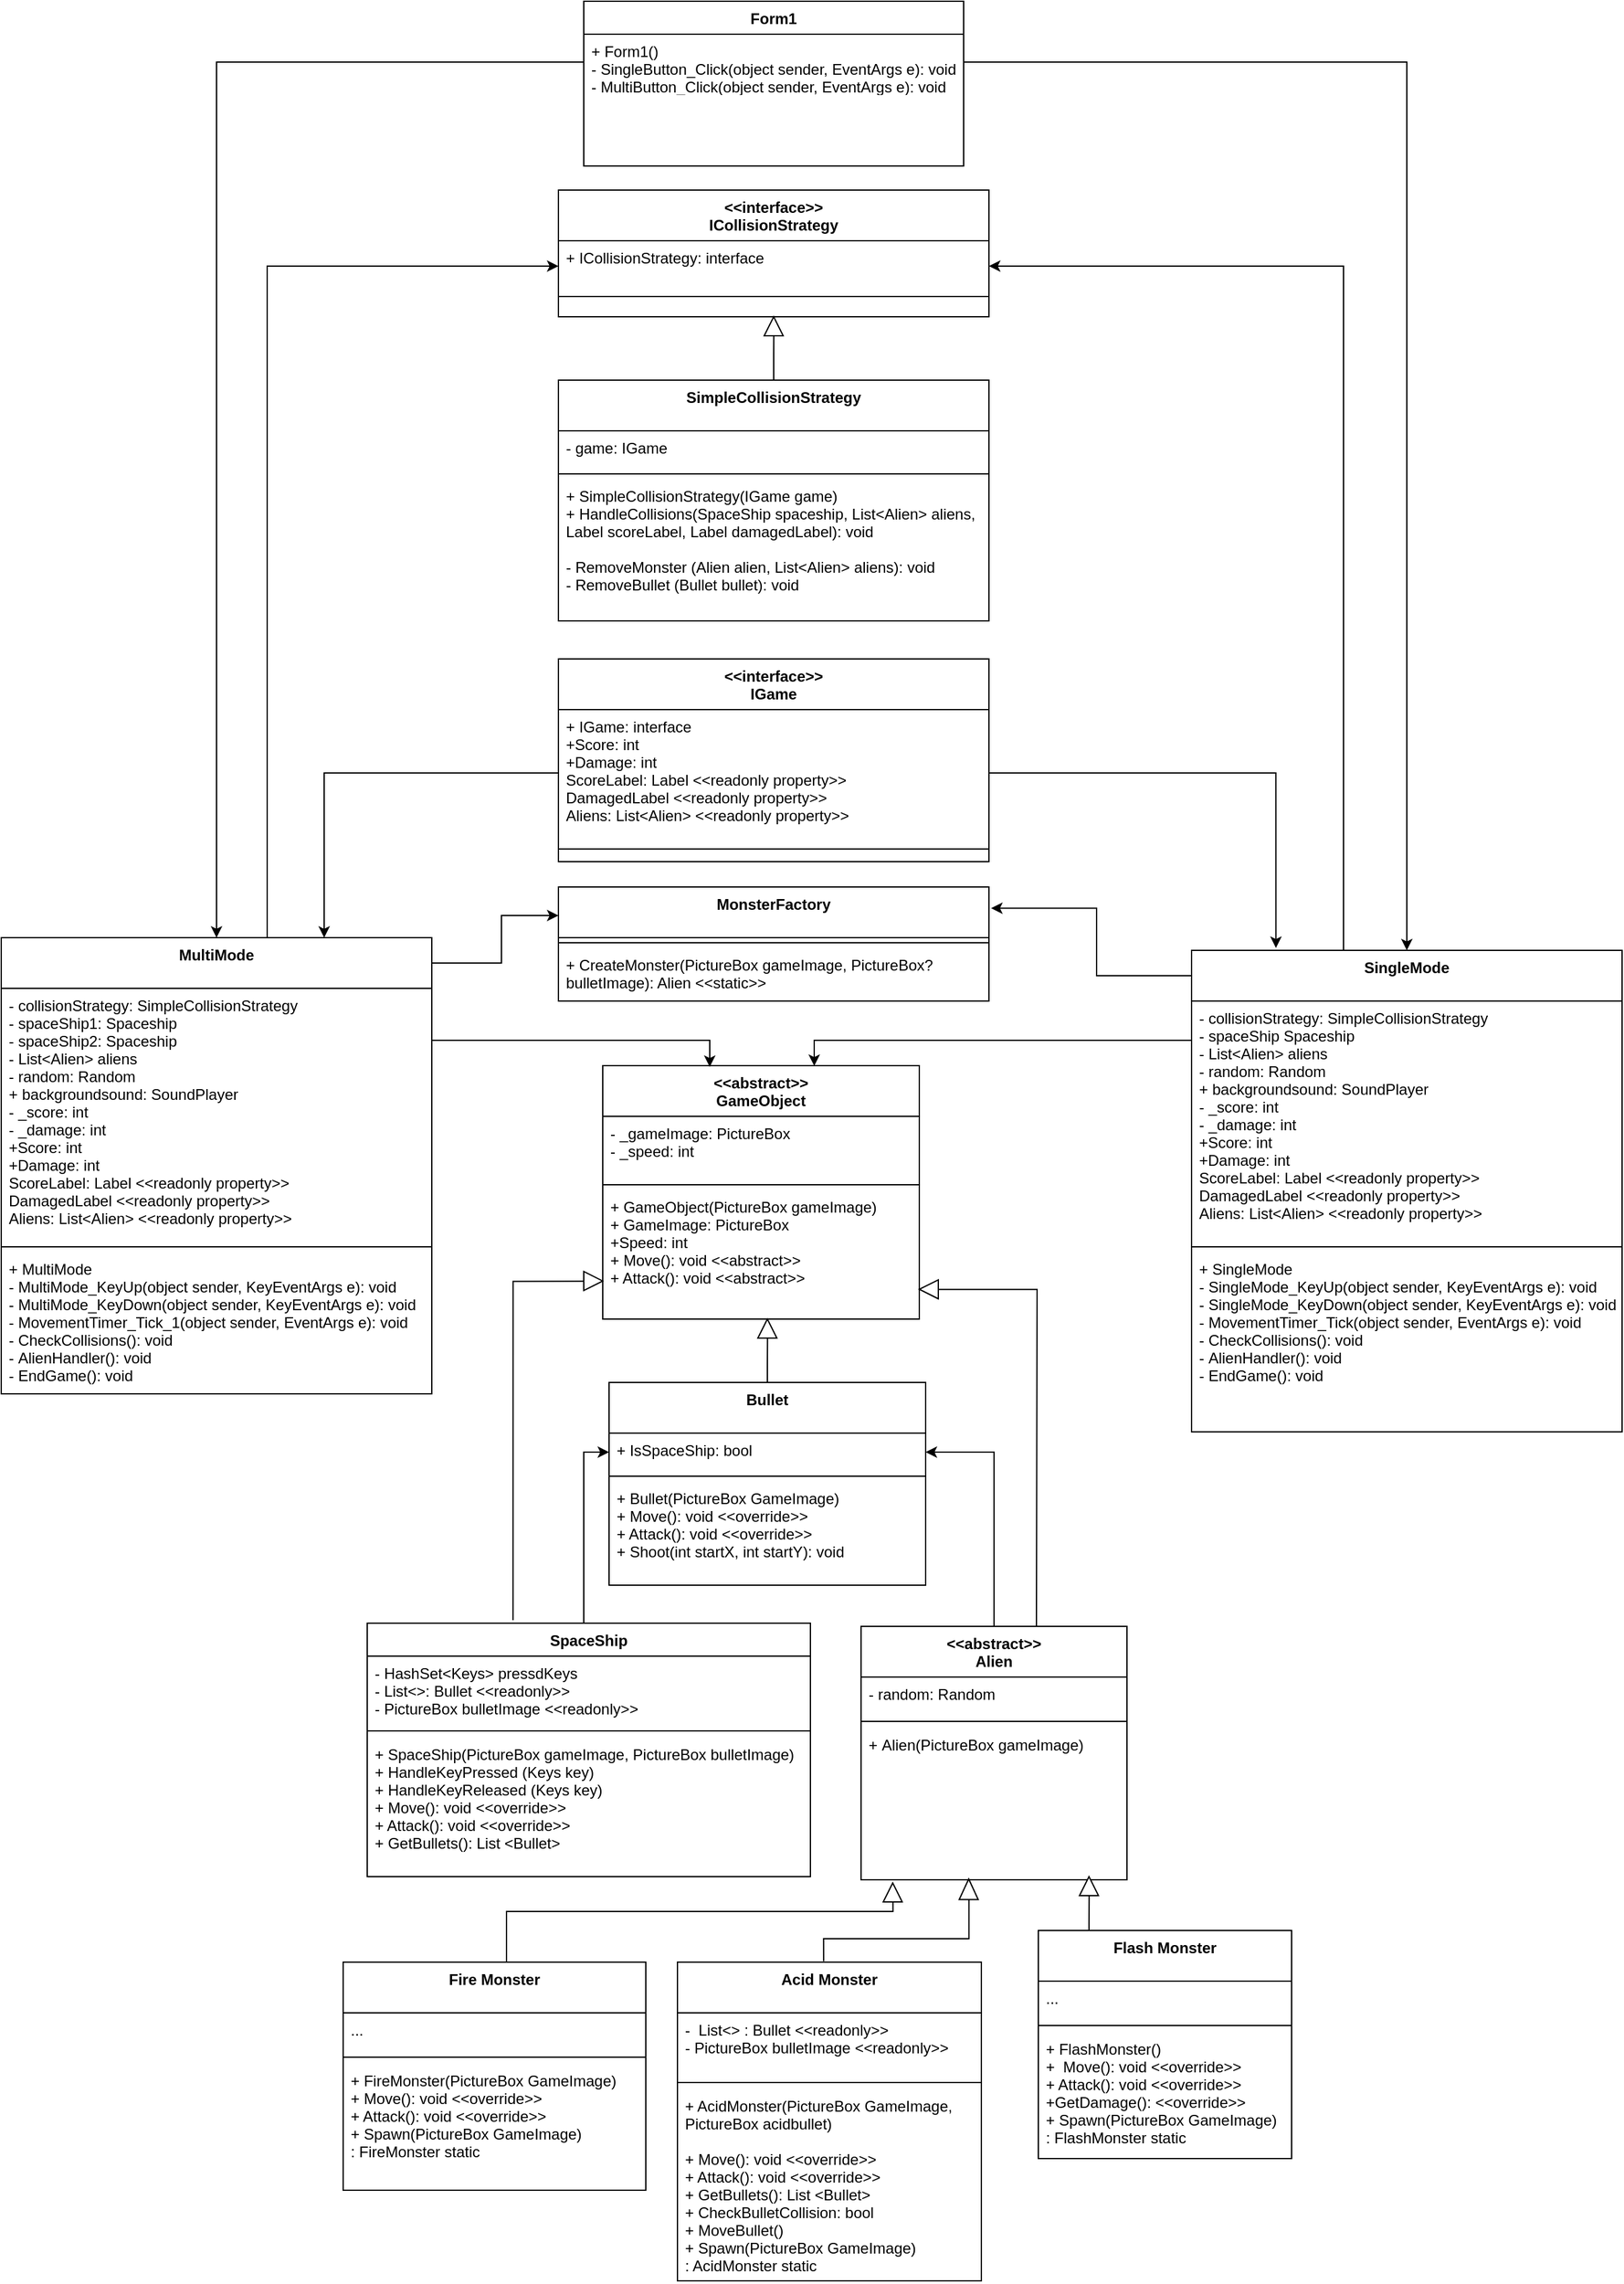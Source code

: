 <mxfile version="21.8.2" type="device">
  <diagram id="C5RBs43oDa-KdzZeNtuy" name="Page-1">
    <mxGraphModel dx="4513" dy="2943" grid="1" gridSize="10" guides="1" tooltips="1" connect="1" arrows="1" fold="1" page="1" pageScale="1" pageWidth="827" pageHeight="1169" math="0" shadow="0">
      <root>
        <mxCell id="WIyWlLk6GJQsqaUBKTNV-0" />
        <mxCell id="WIyWlLk6GJQsqaUBKTNV-1" parent="WIyWlLk6GJQsqaUBKTNV-0" />
        <mxCell id="sDGdbBVUXVbVyXI5Nuug-5" style="edgeStyle=orthogonalEdgeStyle;rounded=0;orthogonalLoop=1;jettySize=auto;html=1;" parent="WIyWlLk6GJQsqaUBKTNV-1" source="zkfFHV4jXpPFQw0GAbJ--0" target="sDGdbBVUXVbVyXI5Nuug-2" edge="1">
          <mxGeometry relative="1" as="geometry">
            <Array as="points">
              <mxPoint x="240" y="496" />
            </Array>
          </mxGeometry>
        </mxCell>
        <mxCell id="zkfFHV4jXpPFQw0GAbJ--0" value="SpaceShip" style="swimlane;fontStyle=1;align=center;verticalAlign=top;childLayout=stackLayout;horizontal=1;startSize=26;horizontalStack=0;resizeParent=1;resizeLast=0;collapsible=1;marginBottom=0;rounded=0;shadow=0;strokeWidth=1;" parent="WIyWlLk6GJQsqaUBKTNV-1" vertex="1">
          <mxGeometry x="69" y="631" width="350" height="200" as="geometry">
            <mxRectangle x="230" y="140" width="160" height="26" as="alternateBounds" />
          </mxGeometry>
        </mxCell>
        <mxCell id="zkfFHV4jXpPFQw0GAbJ--1" value="- HashSet&lt;Keys&gt; pressdKeys&#xa;- List&lt;&gt;: Bullet &lt;&lt;readonly&gt;&gt;&#xa;- PictureBox bulletImage &lt;&lt;readonly&gt;&gt;" style="text;align=left;verticalAlign=top;spacingLeft=4;spacingRight=4;overflow=hidden;rotatable=0;points=[[0,0.5],[1,0.5]];portConstraint=eastwest;" parent="zkfFHV4jXpPFQw0GAbJ--0" vertex="1">
          <mxGeometry y="26" width="350" height="54" as="geometry" />
        </mxCell>
        <mxCell id="zkfFHV4jXpPFQw0GAbJ--4" value="" style="line;html=1;strokeWidth=1;align=left;verticalAlign=middle;spacingTop=-1;spacingLeft=3;spacingRight=3;rotatable=0;labelPosition=right;points=[];portConstraint=eastwest;" parent="zkfFHV4jXpPFQw0GAbJ--0" vertex="1">
          <mxGeometry y="80" width="350" height="10" as="geometry" />
        </mxCell>
        <mxCell id="zkfFHV4jXpPFQw0GAbJ--5" value="+ SpaceShip(PictureBox gameImage, PictureBox bulletImage)&#xa;+ HandleKeyPressed (Keys key)&#xa;+ HandleKeyReleased (Keys key)&#xa;+ Move(): void &lt;&lt;override&gt;&gt;&#xa;+ Attack(): void &lt;&lt;override&gt;&gt;&#xa;+ GetBullets(): List &lt;Bullet&gt;&#xa;&#xa;" style="text;align=left;verticalAlign=top;spacingLeft=4;spacingRight=4;overflow=hidden;rotatable=0;points=[[0,0.5],[1,0.5]];portConstraint=eastwest;" parent="zkfFHV4jXpPFQw0GAbJ--0" vertex="1">
          <mxGeometry y="90" width="350" height="110" as="geometry" />
        </mxCell>
        <mxCell id="_6Rloa92UqL3oL81wmdt-4" value="&lt;&lt;abstract&gt;&gt;&#xa;GameObject" style="swimlane;fontStyle=1;align=center;verticalAlign=top;childLayout=stackLayout;horizontal=1;startSize=40;horizontalStack=0;resizeParent=1;resizeLast=0;collapsible=1;marginBottom=0;rounded=0;shadow=0;strokeWidth=1;" parent="WIyWlLk6GJQsqaUBKTNV-1" vertex="1">
          <mxGeometry x="255" y="191" width="250" height="200" as="geometry">
            <mxRectangle x="230" y="140" width="160" height="26" as="alternateBounds" />
          </mxGeometry>
        </mxCell>
        <mxCell id="_6Rloa92UqL3oL81wmdt-5" value="- _gameImage: PictureBox&#xa;- _speed: int" style="text;align=left;verticalAlign=top;spacingLeft=4;spacingRight=4;overflow=hidden;rotatable=0;points=[[0,0.5],[1,0.5]];portConstraint=eastwest;" parent="_6Rloa92UqL3oL81wmdt-4" vertex="1">
          <mxGeometry y="40" width="250" height="50" as="geometry" />
        </mxCell>
        <mxCell id="_6Rloa92UqL3oL81wmdt-6" value="" style="line;html=1;strokeWidth=1;align=left;verticalAlign=middle;spacingTop=-1;spacingLeft=3;spacingRight=3;rotatable=0;labelPosition=right;points=[];portConstraint=eastwest;" parent="_6Rloa92UqL3oL81wmdt-4" vertex="1">
          <mxGeometry y="90" width="250" height="8" as="geometry" />
        </mxCell>
        <mxCell id="_6Rloa92UqL3oL81wmdt-7" value="+ GameObject(PictureBox gameImage)&#xa;+ GameImage: PictureBox&#xa;+Speed: int&#xa;+ Move(): void &lt;&lt;abstract&gt;&gt;&#xa;+ Attack(): void &lt;&lt;abstract&gt;&gt;" style="text;align=left;verticalAlign=top;spacingLeft=4;spacingRight=4;overflow=hidden;rotatable=0;points=[[0,0.5],[1,0.5]];portConstraint=eastwest;" parent="_6Rloa92UqL3oL81wmdt-4" vertex="1">
          <mxGeometry y="98" width="250" height="102" as="geometry" />
        </mxCell>
        <mxCell id="sDGdbBVUXVbVyXI5Nuug-6" style="edgeStyle=orthogonalEdgeStyle;rounded=0;orthogonalLoop=1;jettySize=auto;html=1;entryX=1;entryY=0.5;entryDx=0;entryDy=0;" parent="WIyWlLk6GJQsqaUBKTNV-1" source="_6Rloa92UqL3oL81wmdt-25" target="sDGdbBVUXVbVyXI5Nuug-2" edge="1">
          <mxGeometry relative="1" as="geometry" />
        </mxCell>
        <mxCell id="_6Rloa92UqL3oL81wmdt-25" value="&lt;&lt;abstract&gt;&gt;&#xa;Alien" style="swimlane;fontStyle=1;align=center;verticalAlign=top;childLayout=stackLayout;horizontal=1;startSize=40;horizontalStack=0;resizeParent=1;resizeLast=0;collapsible=1;marginBottom=0;rounded=0;shadow=0;strokeWidth=1;" parent="WIyWlLk6GJQsqaUBKTNV-1" vertex="1">
          <mxGeometry x="459" y="633.5" width="210" height="200" as="geometry">
            <mxRectangle x="230" y="140" width="160" height="26" as="alternateBounds" />
          </mxGeometry>
        </mxCell>
        <mxCell id="_6Rloa92UqL3oL81wmdt-26" value="- random: Random" style="text;align=left;verticalAlign=top;spacingLeft=4;spacingRight=4;overflow=hidden;rotatable=0;points=[[0,0.5],[1,0.5]];portConstraint=eastwest;" parent="_6Rloa92UqL3oL81wmdt-25" vertex="1">
          <mxGeometry y="40" width="210" height="30" as="geometry" />
        </mxCell>
        <mxCell id="_6Rloa92UqL3oL81wmdt-27" value="" style="line;html=1;strokeWidth=1;align=left;verticalAlign=middle;spacingTop=-1;spacingLeft=3;spacingRight=3;rotatable=0;labelPosition=right;points=[];portConstraint=eastwest;" parent="_6Rloa92UqL3oL81wmdt-25" vertex="1">
          <mxGeometry y="70" width="210" height="10" as="geometry" />
        </mxCell>
        <mxCell id="_6Rloa92UqL3oL81wmdt-28" value="+ Alien(PictureBox gameImage)&#xa; &#xa;" style="text;align=left;verticalAlign=top;spacingLeft=4;spacingRight=4;overflow=hidden;rotatable=0;points=[[0,0.5],[1,0.5]];portConstraint=eastwest;" parent="_6Rloa92UqL3oL81wmdt-25" vertex="1">
          <mxGeometry y="80" width="210" height="110" as="geometry" />
        </mxCell>
        <mxCell id="_6Rloa92UqL3oL81wmdt-34" value="Acid Monster" style="swimlane;fontStyle=1;align=center;verticalAlign=top;childLayout=stackLayout;horizontal=1;startSize=40;horizontalStack=0;resizeParent=1;resizeLast=0;collapsible=1;marginBottom=0;rounded=0;shadow=0;strokeWidth=1;" parent="WIyWlLk6GJQsqaUBKTNV-1" vertex="1">
          <mxGeometry x="314" y="898.5" width="240" height="251.5" as="geometry">
            <mxRectangle x="230" y="140" width="160" height="26" as="alternateBounds" />
          </mxGeometry>
        </mxCell>
        <mxCell id="_6Rloa92UqL3oL81wmdt-35" value="-  List&lt;&gt; : Bullet &lt;&lt;readonly&gt;&gt;&#xa;- PictureBox bulletImage &lt;&lt;readonly&gt;&gt;" style="text;align=left;verticalAlign=top;spacingLeft=4;spacingRight=4;overflow=hidden;rotatable=0;points=[[0,0.5],[1,0.5]];portConstraint=eastwest;" parent="_6Rloa92UqL3oL81wmdt-34" vertex="1">
          <mxGeometry y="40" width="240" height="50" as="geometry" />
        </mxCell>
        <mxCell id="_6Rloa92UqL3oL81wmdt-36" value="" style="line;html=1;strokeWidth=1;align=left;verticalAlign=middle;spacingTop=-1;spacingLeft=3;spacingRight=3;rotatable=0;labelPosition=right;points=[];portConstraint=eastwest;" parent="_6Rloa92UqL3oL81wmdt-34" vertex="1">
          <mxGeometry y="90" width="240" height="10" as="geometry" />
        </mxCell>
        <mxCell id="_6Rloa92UqL3oL81wmdt-37" value="+ AcidMonster(PictureBox GameImage, &#xa;PictureBox acidbullet)&#xa;&#xa;+ Move(): void &lt;&lt;override&gt;&gt;&#xa;+ Attack(): void &lt;&lt;override&gt;&gt;&#xa;+ GetBullets(): List &lt;Bullet&gt;&#xa;+ CheckBulletCollision: bool&#xa;+ MoveBullet()&#xa;+ Spawn(PictureBox GameImage)&#xa;: AcidMonster static" style="text;align=left;verticalAlign=top;spacingLeft=4;spacingRight=4;overflow=hidden;rotatable=0;points=[[0,0.5],[1,0.5]];portConstraint=eastwest;" parent="_6Rloa92UqL3oL81wmdt-34" vertex="1">
          <mxGeometry y="100" width="240" height="150" as="geometry" />
        </mxCell>
        <mxCell id="_6Rloa92UqL3oL81wmdt-38" value="Flash Monster" style="swimlane;fontStyle=1;align=center;verticalAlign=top;childLayout=stackLayout;horizontal=1;startSize=40;horizontalStack=0;resizeParent=1;resizeLast=0;collapsible=1;marginBottom=0;rounded=0;shadow=0;strokeWidth=1;" parent="WIyWlLk6GJQsqaUBKTNV-1" vertex="1">
          <mxGeometry x="599" y="873.5" width="200" height="180" as="geometry">
            <mxRectangle x="230" y="140" width="160" height="26" as="alternateBounds" />
          </mxGeometry>
        </mxCell>
        <mxCell id="_6Rloa92UqL3oL81wmdt-39" value="..." style="text;align=left;verticalAlign=top;spacingLeft=4;spacingRight=4;overflow=hidden;rotatable=0;points=[[0,0.5],[1,0.5]];portConstraint=eastwest;" parent="_6Rloa92UqL3oL81wmdt-38" vertex="1">
          <mxGeometry y="40" width="200" height="30" as="geometry" />
        </mxCell>
        <mxCell id="_6Rloa92UqL3oL81wmdt-40" value="" style="line;html=1;strokeWidth=1;align=left;verticalAlign=middle;spacingTop=-1;spacingLeft=3;spacingRight=3;rotatable=0;labelPosition=right;points=[];portConstraint=eastwest;" parent="_6Rloa92UqL3oL81wmdt-38" vertex="1">
          <mxGeometry y="70" width="200" height="10" as="geometry" />
        </mxCell>
        <mxCell id="_6Rloa92UqL3oL81wmdt-41" value="+ FlashMonster()&#xa;+  Move(): void &lt;&lt;override&gt;&gt;&#xa;+ Attack(): void &lt;&lt;override&gt;&gt;&#xa;+GetDamage(): &lt;&lt;override&gt;&gt;&#xa;+ Spawn(PictureBox GameImage)&#xa;: FlashMonster static&#xa; &#xa;" style="text;align=left;verticalAlign=top;spacingLeft=4;spacingRight=4;overflow=hidden;rotatable=0;points=[[0,0.5],[1,0.5]];portConstraint=eastwest;" parent="_6Rloa92UqL3oL81wmdt-38" vertex="1">
          <mxGeometry y="80" width="200" height="100" as="geometry" />
        </mxCell>
        <mxCell id="_6Rloa92UqL3oL81wmdt-42" value="Fire Monster" style="swimlane;fontStyle=1;align=center;verticalAlign=top;childLayout=stackLayout;horizontal=1;startSize=40;horizontalStack=0;resizeParent=1;resizeLast=0;collapsible=1;marginBottom=0;rounded=0;shadow=0;strokeWidth=1;" parent="WIyWlLk6GJQsqaUBKTNV-1" vertex="1">
          <mxGeometry x="50" y="898.5" width="239" height="180" as="geometry">
            <mxRectangle x="230" y="140" width="160" height="26" as="alternateBounds" />
          </mxGeometry>
        </mxCell>
        <mxCell id="_6Rloa92UqL3oL81wmdt-43" value="..." style="text;align=left;verticalAlign=top;spacingLeft=4;spacingRight=4;overflow=hidden;rotatable=0;points=[[0,0.5],[1,0.5]];portConstraint=eastwest;" parent="_6Rloa92UqL3oL81wmdt-42" vertex="1">
          <mxGeometry y="40" width="239" height="30" as="geometry" />
        </mxCell>
        <mxCell id="_6Rloa92UqL3oL81wmdt-44" value="" style="line;html=1;strokeWidth=1;align=left;verticalAlign=middle;spacingTop=-1;spacingLeft=3;spacingRight=3;rotatable=0;labelPosition=right;points=[];portConstraint=eastwest;" parent="_6Rloa92UqL3oL81wmdt-42" vertex="1">
          <mxGeometry y="70" width="239" height="10" as="geometry" />
        </mxCell>
        <mxCell id="_6Rloa92UqL3oL81wmdt-45" value="+ FireMonster(PictureBox GameImage)&#xa;+ Move(): void &lt;&lt;override&gt;&gt;&#xa;+ Attack(): void &lt;&lt;override&gt;&gt;&#xa;+ Spawn(PictureBox GameImage)&#xa;: FireMonster static" style="text;align=left;verticalAlign=top;spacingLeft=4;spacingRight=4;overflow=hidden;rotatable=0;points=[[0,0.5],[1,0.5]];portConstraint=eastwest;" parent="_6Rloa92UqL3oL81wmdt-42" vertex="1">
          <mxGeometry y="80" width="239" height="100" as="geometry" />
        </mxCell>
        <mxCell id="bsC8WfU2Xr_kG-LR6iMm-2" value="Form1" style="swimlane;fontStyle=1;align=center;verticalAlign=top;childLayout=stackLayout;horizontal=1;startSize=26;horizontalStack=0;resizeParent=1;resizeLast=0;collapsible=1;marginBottom=0;rounded=0;shadow=0;strokeWidth=1;" parent="WIyWlLk6GJQsqaUBKTNV-1" vertex="1">
          <mxGeometry x="240" y="-649" width="300" height="130" as="geometry">
            <mxRectangle x="230" y="140" width="160" height="26" as="alternateBounds" />
          </mxGeometry>
        </mxCell>
        <mxCell id="bsC8WfU2Xr_kG-LR6iMm-5" value="+ Form1()&#xa;- SingleButton_Click(object sender, EventArgs e): void&#xa;- MultiButton_Click(object sender, EventArgs e): void" style="text;align=left;verticalAlign=top;spacingLeft=4;spacingRight=4;overflow=hidden;rotatable=0;points=[[0,0.5],[1,0.5]];portConstraint=eastwest;" parent="bsC8WfU2Xr_kG-LR6iMm-2" vertex="1">
          <mxGeometry y="26" width="300" height="44" as="geometry" />
        </mxCell>
        <mxCell id="bsC8WfU2Xr_kG-LR6iMm-12" style="edgeStyle=orthogonalEdgeStyle;rounded=0;orthogonalLoop=1;jettySize=auto;html=1;entryX=0.741;entryY=0.513;entryDx=0;entryDy=0;entryPerimeter=0;exitX=0.5;exitY=0;exitDx=0;exitDy=0;" parent="WIyWlLk6GJQsqaUBKTNV-1" source="_6Rloa92UqL3oL81wmdt-42" target="bsC8WfU2Xr_kG-LR6iMm-8" edge="1">
          <mxGeometry relative="1" as="geometry">
            <Array as="points">
              <mxPoint x="179" y="858.5" />
              <mxPoint x="484" y="858.5" />
            </Array>
          </mxGeometry>
        </mxCell>
        <mxCell id="bsC8WfU2Xr_kG-LR6iMm-8" value="" style="triangle;whiteSpace=wrap;html=1;rotation=-90;" parent="WIyWlLk6GJQsqaUBKTNV-1" vertex="1">
          <mxGeometry x="476.5" y="836" width="15" height="15" as="geometry" />
        </mxCell>
        <mxCell id="bsC8WfU2Xr_kG-LR6iMm-16" style="edgeStyle=orthogonalEdgeStyle;rounded=0;orthogonalLoop=1;jettySize=auto;html=1;entryX=0.741;entryY=0.513;entryDx=0;entryDy=0;entryPerimeter=0;exitX=0.481;exitY=-0.003;exitDx=0;exitDy=0;exitPerimeter=0;" parent="WIyWlLk6GJQsqaUBKTNV-1" source="_6Rloa92UqL3oL81wmdt-34" target="bsC8WfU2Xr_kG-LR6iMm-17" edge="1">
          <mxGeometry relative="1" as="geometry">
            <mxPoint x="389" y="873.5" as="sourcePoint" />
            <Array as="points">
              <mxPoint x="429" y="880" />
              <mxPoint x="544" y="880" />
            </Array>
          </mxGeometry>
        </mxCell>
        <mxCell id="bsC8WfU2Xr_kG-LR6iMm-17" value="" style="triangle;whiteSpace=wrap;html=1;rotation=-90;" parent="WIyWlLk6GJQsqaUBKTNV-1" vertex="1">
          <mxGeometry x="535.88" y="833.5" width="16.25" height="15" as="geometry" />
        </mxCell>
        <mxCell id="bsC8WfU2Xr_kG-LR6iMm-20" style="edgeStyle=orthogonalEdgeStyle;rounded=0;orthogonalLoop=1;jettySize=auto;html=1;entryX=0.741;entryY=0.513;entryDx=0;entryDy=0;entryPerimeter=0;" parent="WIyWlLk6GJQsqaUBKTNV-1" target="bsC8WfU2Xr_kG-LR6iMm-21" edge="1">
          <mxGeometry relative="1" as="geometry">
            <mxPoint x="639" y="873.51" as="sourcePoint" />
            <Array as="points">
              <mxPoint x="639" y="868.5" />
              <mxPoint x="639" y="853.5" />
            </Array>
          </mxGeometry>
        </mxCell>
        <mxCell id="bsC8WfU2Xr_kG-LR6iMm-21" value="" style="triangle;whiteSpace=wrap;html=1;rotation=-90;" parent="WIyWlLk6GJQsqaUBKTNV-1" vertex="1">
          <mxGeometry x="631.5" y="831" width="15" height="15" as="geometry" />
        </mxCell>
        <mxCell id="sDGdbBVUXVbVyXI5Nuug-1" value="Bullet" style="swimlane;fontStyle=1;align=center;verticalAlign=top;childLayout=stackLayout;horizontal=1;startSize=40;horizontalStack=0;resizeParent=1;resizeLast=0;collapsible=1;marginBottom=0;rounded=0;shadow=0;strokeWidth=1;" parent="WIyWlLk6GJQsqaUBKTNV-1" vertex="1">
          <mxGeometry x="260" y="441" width="250" height="160" as="geometry">
            <mxRectangle x="230" y="140" width="160" height="26" as="alternateBounds" />
          </mxGeometry>
        </mxCell>
        <mxCell id="sDGdbBVUXVbVyXI5Nuug-2" value="+ IsSpaceShip: bool" style="text;align=left;verticalAlign=top;spacingLeft=4;spacingRight=4;overflow=hidden;rotatable=0;points=[[0,0.5],[1,0.5]];portConstraint=eastwest;" parent="sDGdbBVUXVbVyXI5Nuug-1" vertex="1">
          <mxGeometry y="40" width="250" height="30" as="geometry" />
        </mxCell>
        <mxCell id="sDGdbBVUXVbVyXI5Nuug-3" value="" style="line;html=1;strokeWidth=1;align=left;verticalAlign=middle;spacingTop=-1;spacingLeft=3;spacingRight=3;rotatable=0;labelPosition=right;points=[];portConstraint=eastwest;" parent="sDGdbBVUXVbVyXI5Nuug-1" vertex="1">
          <mxGeometry y="70" width="250" height="8" as="geometry" />
        </mxCell>
        <mxCell id="sDGdbBVUXVbVyXI5Nuug-4" value="+ Bullet(PictureBox GameImage)&#xa;+ Move(): void &lt;&lt;override&gt;&gt;&#xa;+ Attack(): void &lt;&lt;override&gt;&gt;&#xa;+ Shoot(int startX, int startY): void " style="text;align=left;verticalAlign=top;spacingLeft=4;spacingRight=4;overflow=hidden;rotatable=0;points=[[0,0.5],[1,0.5]];portConstraint=eastwest;" parent="sDGdbBVUXVbVyXI5Nuug-1" vertex="1">
          <mxGeometry y="78" width="250" height="82" as="geometry" />
        </mxCell>
        <mxCell id="sDGdbBVUXVbVyXI5Nuug-7" style="edgeStyle=orthogonalEdgeStyle;rounded=0;orthogonalLoop=1;jettySize=auto;html=1;entryX=1.002;entryY=0.771;entryDx=0;entryDy=0;entryPerimeter=0;" parent="WIyWlLk6GJQsqaUBKTNV-1" target="_6Rloa92UqL3oL81wmdt-7" edge="1">
          <mxGeometry relative="1" as="geometry">
            <mxPoint x="597.5" y="633.5" as="sourcePoint" />
            <Array as="points">
              <mxPoint x="598" y="628" />
              <mxPoint x="598" y="628" />
              <mxPoint x="598" y="368" />
            </Array>
          </mxGeometry>
        </mxCell>
        <mxCell id="sDGdbBVUXVbVyXI5Nuug-8" value="" style="triangle;whiteSpace=wrap;html=1;rotation=-180;" parent="WIyWlLk6GJQsqaUBKTNV-1" vertex="1">
          <mxGeometry x="505" y="360" width="15" height="15" as="geometry" />
        </mxCell>
        <mxCell id="sDGdbBVUXVbVyXI5Nuug-10" style="edgeStyle=orthogonalEdgeStyle;rounded=0;orthogonalLoop=1;jettySize=auto;html=1;entryX=0.741;entryY=0.513;entryDx=0;entryDy=0;entryPerimeter=0;exitX=0.329;exitY=-0.012;exitDx=0;exitDy=0;exitPerimeter=0;" parent="WIyWlLk6GJQsqaUBKTNV-1" source="zkfFHV4jXpPFQw0GAbJ--0" target="sDGdbBVUXVbVyXI5Nuug-11" edge="1">
          <mxGeometry relative="1" as="geometry">
            <mxPoint x="179" y="396" as="sourcePoint" />
            <Array as="points">
              <mxPoint x="184" y="361" />
            </Array>
          </mxGeometry>
        </mxCell>
        <mxCell id="sDGdbBVUXVbVyXI5Nuug-11" value="" style="triangle;whiteSpace=wrap;html=1;rotation=0;" parent="WIyWlLk6GJQsqaUBKTNV-1" vertex="1">
          <mxGeometry x="240" y="353.49" width="15" height="15" as="geometry" />
        </mxCell>
        <mxCell id="sDGdbBVUXVbVyXI5Nuug-15" style="edgeStyle=orthogonalEdgeStyle;rounded=0;orthogonalLoop=1;jettySize=auto;html=1;entryX=0.741;entryY=0.513;entryDx=0;entryDy=0;entryPerimeter=0;exitX=0.52;exitY=0;exitDx=0;exitDy=0;exitPerimeter=0;" parent="WIyWlLk6GJQsqaUBKTNV-1" source="sDGdbBVUXVbVyXI5Nuug-1" target="sDGdbBVUXVbVyXI5Nuug-16" edge="1">
          <mxGeometry relative="1" as="geometry">
            <mxPoint x="385" y="433.51" as="sourcePoint" />
            <Array as="points">
              <mxPoint x="385" y="441" />
              <mxPoint x="385" y="428" />
            </Array>
          </mxGeometry>
        </mxCell>
        <mxCell id="sDGdbBVUXVbVyXI5Nuug-16" value="" style="triangle;whiteSpace=wrap;html=1;rotation=-90;" parent="WIyWlLk6GJQsqaUBKTNV-1" vertex="1">
          <mxGeometry x="377.5" y="391" width="15" height="15" as="geometry" />
        </mxCell>
        <mxCell id="cRg08VW6gXWlx21gm3cd-38" style="edgeStyle=orthogonalEdgeStyle;rounded=0;orthogonalLoop=1;jettySize=auto;html=1;entryX=1;entryY=0.5;entryDx=0;entryDy=0;" edge="1" parent="WIyWlLk6GJQsqaUBKTNV-1" source="w7zpUoc4K6m8q4nG2soi-2" target="cRg08VW6gXWlx21gm3cd-10">
          <mxGeometry relative="1" as="geometry">
            <Array as="points">
              <mxPoint x="840" y="-440" />
            </Array>
          </mxGeometry>
        </mxCell>
        <mxCell id="w7zpUoc4K6m8q4nG2soi-2" value="SingleMode" style="swimlane;fontStyle=1;align=center;verticalAlign=top;childLayout=stackLayout;horizontal=1;startSize=40;horizontalStack=0;resizeParent=1;resizeLast=0;collapsible=1;marginBottom=0;rounded=0;shadow=0;strokeWidth=1;" parent="WIyWlLk6GJQsqaUBKTNV-1" vertex="1">
          <mxGeometry x="720" y="100" width="340" height="380" as="geometry">
            <mxRectangle x="230" y="140" width="160" height="26" as="alternateBounds" />
          </mxGeometry>
        </mxCell>
        <mxCell id="w7zpUoc4K6m8q4nG2soi-3" value="- collisionStrategy: SimpleCollisionStrategy&#xa;- spaceShip Spaceship&#xa;- List&lt;Alien&gt; aliens&#xa;- random: Random&#xa;+ backgroundsound: SoundPlayer&#xa;- _score: int&#xa;- _damage: int&#xa;+Score: int&#xa;+Damage: int&#xa;ScoreLabel: Label &lt;&lt;readonly property&gt;&gt;&#xa;DamagedLabel &lt;&lt;readonly property&gt;&gt;&#xa;Aliens: List&lt;Alien&gt; &lt;&lt;readonly property&gt;&gt;" style="text;align=left;verticalAlign=top;spacingLeft=4;spacingRight=4;overflow=hidden;rotatable=0;points=[[0,0.5],[1,0.5]];portConstraint=eastwest;" parent="w7zpUoc4K6m8q4nG2soi-2" vertex="1">
          <mxGeometry y="40" width="340" height="190" as="geometry" />
        </mxCell>
        <mxCell id="w7zpUoc4K6m8q4nG2soi-4" value="" style="line;html=1;strokeWidth=1;align=left;verticalAlign=middle;spacingTop=-1;spacingLeft=3;spacingRight=3;rotatable=0;labelPosition=right;points=[];portConstraint=eastwest;" parent="w7zpUoc4K6m8q4nG2soi-2" vertex="1">
          <mxGeometry y="230" width="340" height="8" as="geometry" />
        </mxCell>
        <mxCell id="w7zpUoc4K6m8q4nG2soi-5" value="+ SingleMode&#xa;- SingleMode_KeyUp(object sender, KeyEventArgs e): void&#xa;- SingleMode_KeyDown(object sender, KeyEventArgs e): void&#xa;- MovementTimer_Tick(object sender, EventArgs e): void&#xa;- CheckCollisions(): void&#xa;- AlienHandler(): void&#xa;- EndGame(): void" style="text;align=left;verticalAlign=top;spacingLeft=4;spacingRight=4;overflow=hidden;rotatable=0;points=[[0,0.5],[1,0.5]];portConstraint=eastwest;" parent="w7zpUoc4K6m8q4nG2soi-2" vertex="1">
          <mxGeometry y="238" width="340" height="112" as="geometry" />
        </mxCell>
        <mxCell id="cRg08VW6gXWlx21gm3cd-35" style="edgeStyle=orthogonalEdgeStyle;rounded=0;orthogonalLoop=1;jettySize=auto;html=1;entryX=0;entryY=0.25;entryDx=0;entryDy=0;" edge="1" parent="WIyWlLk6GJQsqaUBKTNV-1" source="w7zpUoc4K6m8q4nG2soi-6" target="cRg08VW6gXWlx21gm3cd-18">
          <mxGeometry relative="1" as="geometry">
            <Array as="points">
              <mxPoint x="175" y="110" />
              <mxPoint x="175" y="73" />
            </Array>
          </mxGeometry>
        </mxCell>
        <mxCell id="cRg08VW6gXWlx21gm3cd-37" style="edgeStyle=orthogonalEdgeStyle;rounded=0;orthogonalLoop=1;jettySize=auto;html=1;" edge="1" parent="WIyWlLk6GJQsqaUBKTNV-1" source="w7zpUoc4K6m8q4nG2soi-6" target="cRg08VW6gXWlx21gm3cd-10">
          <mxGeometry relative="1" as="geometry">
            <Array as="points">
              <mxPoint x="-10" y="-440" />
            </Array>
          </mxGeometry>
        </mxCell>
        <mxCell id="w7zpUoc4K6m8q4nG2soi-6" value="MultiMode" style="swimlane;fontStyle=1;align=center;verticalAlign=top;childLayout=stackLayout;horizontal=1;startSize=40;horizontalStack=0;resizeParent=1;resizeLast=0;collapsible=1;marginBottom=0;rounded=0;shadow=0;strokeWidth=1;" parent="WIyWlLk6GJQsqaUBKTNV-1" vertex="1">
          <mxGeometry x="-220" y="90" width="340" height="360" as="geometry">
            <mxRectangle x="230" y="140" width="160" height="26" as="alternateBounds" />
          </mxGeometry>
        </mxCell>
        <mxCell id="w7zpUoc4K6m8q4nG2soi-7" value="- collisionStrategy: SimpleCollisionStrategy&#xa;- spaceShip1: Spaceship&#xa;- spaceShip2: Spaceship&#xa;- List&lt;Alien&gt; aliens&#xa;- random: Random&#xa;+ backgroundsound: SoundPlayer&#xa;- _score: int&#xa;- _damage: int&#xa;+Score: int&#xa;+Damage: int&#xa;ScoreLabel: Label &lt;&lt;readonly property&gt;&gt;&#xa;DamagedLabel &lt;&lt;readonly property&gt;&gt;&#xa;Aliens: List&lt;Alien&gt; &lt;&lt;readonly property&gt;&gt;" style="text;align=left;verticalAlign=top;spacingLeft=4;spacingRight=4;overflow=hidden;rotatable=0;points=[[0,0.5],[1,0.5]];portConstraint=eastwest;" parent="w7zpUoc4K6m8q4nG2soi-6" vertex="1">
          <mxGeometry y="40" width="340" height="200" as="geometry" />
        </mxCell>
        <mxCell id="w7zpUoc4K6m8q4nG2soi-8" value="" style="line;html=1;strokeWidth=1;align=left;verticalAlign=middle;spacingTop=-1;spacingLeft=3;spacingRight=3;rotatable=0;labelPosition=right;points=[];portConstraint=eastwest;" parent="w7zpUoc4K6m8q4nG2soi-6" vertex="1">
          <mxGeometry y="240" width="340" height="8" as="geometry" />
        </mxCell>
        <mxCell id="w7zpUoc4K6m8q4nG2soi-9" value="+ MultiMode&#xa;- MultiMode_KeyUp(object sender, KeyEventArgs e): void&#xa;- MultiMode_KeyDown(object sender, KeyEventArgs e): void&#xa;- MovementTimer_Tick_1(object sender, EventArgs e): void&#xa;- CheckCollisions(): void&#xa;- AlienHandler(): void&#xa;- EndGame(): void" style="text;align=left;verticalAlign=top;spacingLeft=4;spacingRight=4;overflow=hidden;rotatable=0;points=[[0,0.5],[1,0.5]];portConstraint=eastwest;" parent="w7zpUoc4K6m8q4nG2soi-6" vertex="1">
          <mxGeometry y="248" width="340" height="112" as="geometry" />
        </mxCell>
        <mxCell id="w7zpUoc4K6m8q4nG2soi-10" style="edgeStyle=orthogonalEdgeStyle;rounded=0;orthogonalLoop=1;jettySize=auto;html=1;entryX=0.338;entryY=0.005;entryDx=0;entryDy=0;entryPerimeter=0;" parent="WIyWlLk6GJQsqaUBKTNV-1" source="w7zpUoc4K6m8q4nG2soi-7" target="_6Rloa92UqL3oL81wmdt-4" edge="1">
          <mxGeometry relative="1" as="geometry">
            <Array as="points">
              <mxPoint x="340" y="171" />
            </Array>
          </mxGeometry>
        </mxCell>
        <mxCell id="w7zpUoc4K6m8q4nG2soi-12" style="edgeStyle=orthogonalEdgeStyle;rounded=0;orthogonalLoop=1;jettySize=auto;html=1;exitX=0;exitY=0.5;exitDx=0;exitDy=0;entryX=0.668;entryY=0.001;entryDx=0;entryDy=0;entryPerimeter=0;" parent="WIyWlLk6GJQsqaUBKTNV-1" source="w7zpUoc4K6m8q4nG2soi-3" target="_6Rloa92UqL3oL81wmdt-4" edge="1">
          <mxGeometry relative="1" as="geometry">
            <Array as="points">
              <mxPoint x="720" y="171" />
              <mxPoint x="422" y="171" />
            </Array>
          </mxGeometry>
        </mxCell>
        <mxCell id="w7zpUoc4K6m8q4nG2soi-13" style="edgeStyle=orthogonalEdgeStyle;rounded=0;orthogonalLoop=1;jettySize=auto;html=1;entryX=0.5;entryY=0;entryDx=0;entryDy=0;" parent="WIyWlLk6GJQsqaUBKTNV-1" source="bsC8WfU2Xr_kG-LR6iMm-5" target="w7zpUoc4K6m8q4nG2soi-6" edge="1">
          <mxGeometry relative="1" as="geometry" />
        </mxCell>
        <mxCell id="w7zpUoc4K6m8q4nG2soi-14" style="edgeStyle=orthogonalEdgeStyle;rounded=0;orthogonalLoop=1;jettySize=auto;html=1;entryX=0.5;entryY=0;entryDx=0;entryDy=0;" parent="WIyWlLk6GJQsqaUBKTNV-1" source="bsC8WfU2Xr_kG-LR6iMm-5" target="w7zpUoc4K6m8q4nG2soi-2" edge="1">
          <mxGeometry relative="1" as="geometry" />
        </mxCell>
        <mxCell id="cRg08VW6gXWlx21gm3cd-9" value="&lt;&lt;interface&gt;&gt;&#xa;ICollisionStrategy" style="swimlane;fontStyle=1;align=center;verticalAlign=top;childLayout=stackLayout;horizontal=1;startSize=40;horizontalStack=0;resizeParent=1;resizeLast=0;collapsible=1;marginBottom=0;rounded=0;shadow=0;strokeWidth=1;" vertex="1" parent="WIyWlLk6GJQsqaUBKTNV-1">
          <mxGeometry x="220" y="-500" width="340" height="100" as="geometry">
            <mxRectangle x="230" y="140" width="160" height="26" as="alternateBounds" />
          </mxGeometry>
        </mxCell>
        <mxCell id="cRg08VW6gXWlx21gm3cd-10" value="+ ICollisionStrategy: interface" style="text;align=left;verticalAlign=top;spacingLeft=4;spacingRight=4;overflow=hidden;rotatable=0;points=[[0,0.5],[1,0.5]];portConstraint=eastwest;" vertex="1" parent="cRg08VW6gXWlx21gm3cd-9">
          <mxGeometry y="40" width="340" height="40" as="geometry" />
        </mxCell>
        <mxCell id="cRg08VW6gXWlx21gm3cd-11" value="" style="line;html=1;strokeWidth=1;align=left;verticalAlign=middle;spacingTop=-1;spacingLeft=3;spacingRight=3;rotatable=0;labelPosition=right;points=[];portConstraint=eastwest;" vertex="1" parent="cRg08VW6gXWlx21gm3cd-9">
          <mxGeometry y="80" width="340" height="8" as="geometry" />
        </mxCell>
        <mxCell id="cRg08VW6gXWlx21gm3cd-15" value="&lt;&lt;interface&gt;&gt;&#xa;IGame" style="swimlane;fontStyle=1;align=center;verticalAlign=top;childLayout=stackLayout;horizontal=1;startSize=40;horizontalStack=0;resizeParent=1;resizeLast=0;collapsible=1;marginBottom=0;rounded=0;shadow=0;strokeWidth=1;" vertex="1" parent="WIyWlLk6GJQsqaUBKTNV-1">
          <mxGeometry x="220" y="-130" width="340" height="160" as="geometry">
            <mxRectangle x="230" y="140" width="160" height="26" as="alternateBounds" />
          </mxGeometry>
        </mxCell>
        <mxCell id="cRg08VW6gXWlx21gm3cd-16" value="+ IGame: interface&#xa;+Score: int&#xa;+Damage: int&#xa;ScoreLabel: Label &lt;&lt;readonly property&gt;&gt;&#xa;DamagedLabel &lt;&lt;readonly property&gt;&gt;&#xa;Aliens: List&lt;Alien&gt; &lt;&lt;readonly property&gt;&gt;" style="text;align=left;verticalAlign=top;spacingLeft=4;spacingRight=4;overflow=hidden;rotatable=0;points=[[0,0.5],[1,0.5]];portConstraint=eastwest;" vertex="1" parent="cRg08VW6gXWlx21gm3cd-15">
          <mxGeometry y="40" width="340" height="100" as="geometry" />
        </mxCell>
        <mxCell id="cRg08VW6gXWlx21gm3cd-17" value="" style="line;html=1;strokeWidth=1;align=left;verticalAlign=middle;spacingTop=-1;spacingLeft=3;spacingRight=3;rotatable=0;labelPosition=right;points=[];portConstraint=eastwest;" vertex="1" parent="cRg08VW6gXWlx21gm3cd-15">
          <mxGeometry y="140" width="340" height="20" as="geometry" />
        </mxCell>
        <mxCell id="cRg08VW6gXWlx21gm3cd-18" value="MonsterFactory" style="swimlane;fontStyle=1;align=center;verticalAlign=top;childLayout=stackLayout;horizontal=1;startSize=40;horizontalStack=0;resizeParent=1;resizeLast=0;collapsible=1;marginBottom=0;rounded=0;shadow=0;strokeWidth=1;" vertex="1" parent="WIyWlLk6GJQsqaUBKTNV-1">
          <mxGeometry x="220" y="50" width="340" height="90" as="geometry">
            <mxRectangle x="230" y="140" width="160" height="26" as="alternateBounds" />
          </mxGeometry>
        </mxCell>
        <mxCell id="cRg08VW6gXWlx21gm3cd-20" value="" style="line;html=1;strokeWidth=1;align=left;verticalAlign=middle;spacingTop=-1;spacingLeft=3;spacingRight=3;rotatable=0;labelPosition=right;points=[];portConstraint=eastwest;" vertex="1" parent="cRg08VW6gXWlx21gm3cd-18">
          <mxGeometry y="40" width="340" height="8" as="geometry" />
        </mxCell>
        <mxCell id="cRg08VW6gXWlx21gm3cd-21" value="+ CreateMonster(PictureBox gameImage, PictureBox? &#xa;bulletImage): Alien &lt;&lt;static&gt;&gt;" style="text;align=left;verticalAlign=top;spacingLeft=4;spacingRight=4;overflow=hidden;rotatable=0;points=[[0,0.5],[1,0.5]];portConstraint=eastwest;" vertex="1" parent="cRg08VW6gXWlx21gm3cd-18">
          <mxGeometry y="48" width="340" height="42" as="geometry" />
        </mxCell>
        <mxCell id="cRg08VW6gXWlx21gm3cd-28" style="edgeStyle=orthogonalEdgeStyle;rounded=0;orthogonalLoop=1;jettySize=auto;html=1;entryX=0.706;entryY=0.512;entryDx=0;entryDy=0;entryPerimeter=0;" edge="1" parent="WIyWlLk6GJQsqaUBKTNV-1" source="cRg08VW6gXWlx21gm3cd-22" target="cRg08VW6gXWlx21gm3cd-29">
          <mxGeometry relative="1" as="geometry" />
        </mxCell>
        <mxCell id="cRg08VW6gXWlx21gm3cd-22" value="SimpleCollisionStrategy" style="swimlane;fontStyle=1;align=center;verticalAlign=top;childLayout=stackLayout;horizontal=1;startSize=40;horizontalStack=0;resizeParent=1;resizeLast=0;collapsible=1;marginBottom=0;rounded=0;shadow=0;strokeWidth=1;" vertex="1" parent="WIyWlLk6GJQsqaUBKTNV-1">
          <mxGeometry x="220" y="-350" width="340" height="190" as="geometry">
            <mxRectangle x="230" y="140" width="160" height="26" as="alternateBounds" />
          </mxGeometry>
        </mxCell>
        <mxCell id="cRg08VW6gXWlx21gm3cd-23" value="- game: IGame" style="text;align=left;verticalAlign=top;spacingLeft=4;spacingRight=4;overflow=hidden;rotatable=0;points=[[0,0.5],[1,0.5]];portConstraint=eastwest;" vertex="1" parent="cRg08VW6gXWlx21gm3cd-22">
          <mxGeometry y="40" width="340" height="30" as="geometry" />
        </mxCell>
        <mxCell id="cRg08VW6gXWlx21gm3cd-24" value="" style="line;html=1;strokeWidth=1;align=left;verticalAlign=middle;spacingTop=-1;spacingLeft=3;spacingRight=3;rotatable=0;labelPosition=right;points=[];portConstraint=eastwest;" vertex="1" parent="cRg08VW6gXWlx21gm3cd-22">
          <mxGeometry y="70" width="340" height="8" as="geometry" />
        </mxCell>
        <mxCell id="cRg08VW6gXWlx21gm3cd-25" value="+ SimpleCollisionStrategy(IGame game)&#xa;+ HandleCollisions(SpaceShip spaceship, List&lt;Alien&gt; aliens, &#xa;Label scoreLabel, Label damagedLabel): void&#xa;&#xa;- RemoveMonster (Alien alien, List&lt;Alien&gt; aliens): void&#xa;- RemoveBullet (Bullet bullet): void&#xa;" style="text;align=left;verticalAlign=top;spacingLeft=4;spacingRight=4;overflow=hidden;rotatable=0;points=[[0,0.5],[1,0.5]];portConstraint=eastwest;" vertex="1" parent="cRg08VW6gXWlx21gm3cd-22">
          <mxGeometry y="78" width="340" height="112" as="geometry" />
        </mxCell>
        <mxCell id="cRg08VW6gXWlx21gm3cd-26" style="edgeStyle=orthogonalEdgeStyle;rounded=0;orthogonalLoop=1;jettySize=auto;html=1;entryX=0.75;entryY=0;entryDx=0;entryDy=0;" edge="1" parent="WIyWlLk6GJQsqaUBKTNV-1" source="cRg08VW6gXWlx21gm3cd-16" target="w7zpUoc4K6m8q4nG2soi-6">
          <mxGeometry relative="1" as="geometry" />
        </mxCell>
        <mxCell id="cRg08VW6gXWlx21gm3cd-27" style="edgeStyle=orthogonalEdgeStyle;rounded=0;orthogonalLoop=1;jettySize=auto;html=1;entryX=0.196;entryY=-0.005;entryDx=0;entryDy=0;entryPerimeter=0;" edge="1" parent="WIyWlLk6GJQsqaUBKTNV-1" source="cRg08VW6gXWlx21gm3cd-16" target="w7zpUoc4K6m8q4nG2soi-2">
          <mxGeometry relative="1" as="geometry" />
        </mxCell>
        <mxCell id="cRg08VW6gXWlx21gm3cd-29" value="" style="triangle;whiteSpace=wrap;html=1;rotation=-90;" vertex="1" parent="WIyWlLk6GJQsqaUBKTNV-1">
          <mxGeometry x="382.5" y="-400" width="15" height="15" as="geometry" />
        </mxCell>
        <mxCell id="cRg08VW6gXWlx21gm3cd-36" style="edgeStyle=orthogonalEdgeStyle;rounded=0;orthogonalLoop=1;jettySize=auto;html=1;entryX=1.005;entryY=0.186;entryDx=0;entryDy=0;entryPerimeter=0;" edge="1" parent="WIyWlLk6GJQsqaUBKTNV-1" source="w7zpUoc4K6m8q4nG2soi-2" target="cRg08VW6gXWlx21gm3cd-18">
          <mxGeometry relative="1" as="geometry">
            <Array as="points">
              <mxPoint x="645" y="120" />
              <mxPoint x="645" y="67" />
            </Array>
          </mxGeometry>
        </mxCell>
      </root>
    </mxGraphModel>
  </diagram>
</mxfile>
